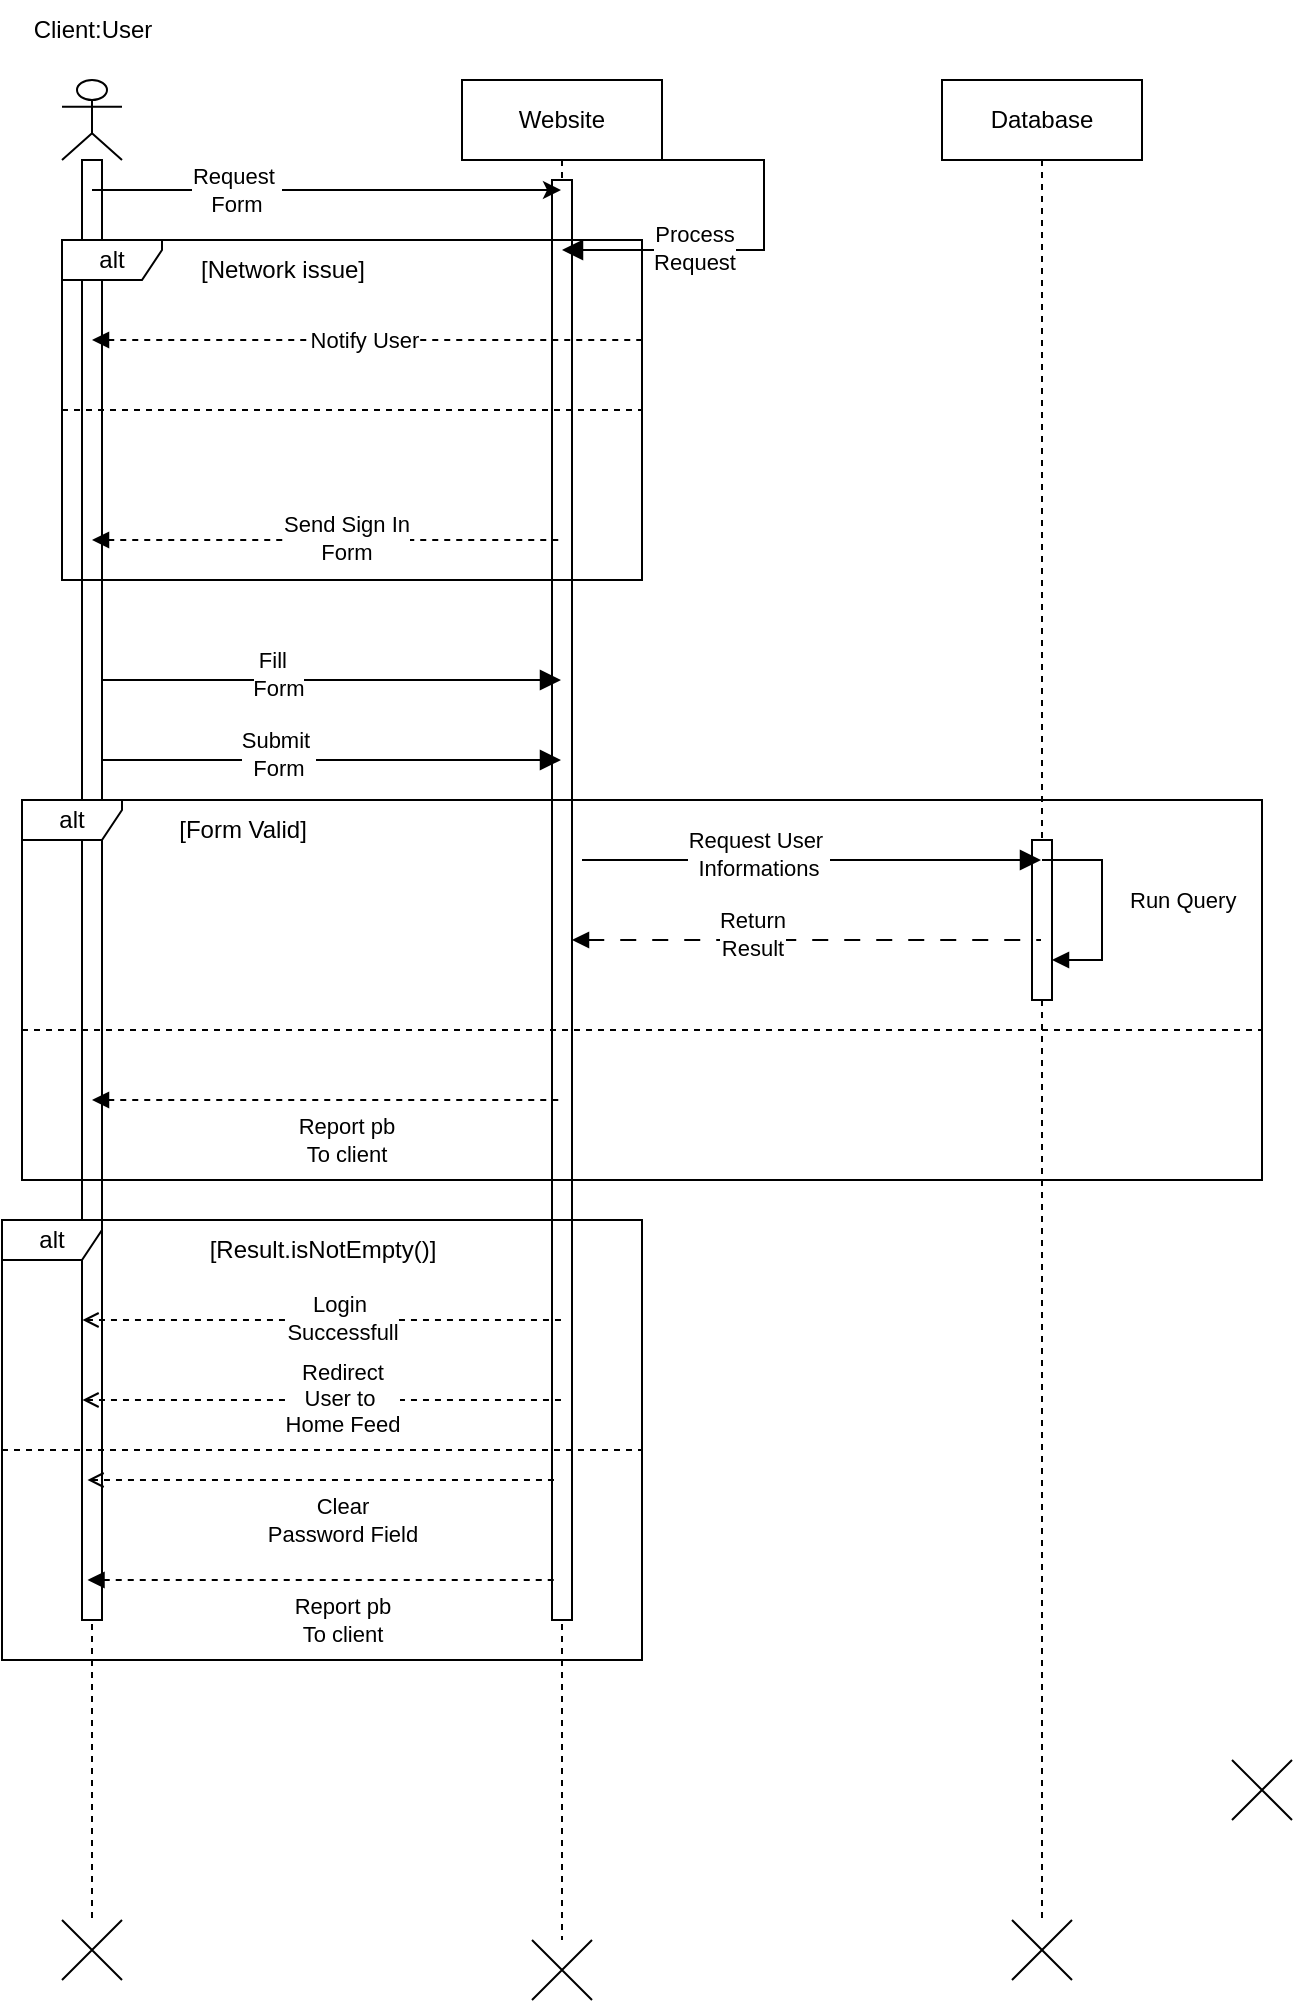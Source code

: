 <mxfile version="22.1.16" type="device">
  <diagram name="Page-1" id="ZDVTGvkGhkuu7oXeUw0Z">
    <mxGraphModel dx="880" dy="572" grid="1" gridSize="10" guides="1" tooltips="1" connect="1" arrows="1" fold="1" page="1" pageScale="1" pageWidth="900" pageHeight="1600" math="0" shadow="0">
      <root>
        <mxCell id="0" />
        <mxCell id="1" parent="0" />
        <mxCell id="jjOs-MebMPRoqMaLnQdF-2" value="" style="shape=umlLifeline;perimeter=lifelinePerimeter;whiteSpace=wrap;html=1;container=1;dropTarget=0;collapsible=0;recursiveResize=0;outlineConnect=0;portConstraint=eastwest;newEdgeStyle={&quot;curved&quot;:0,&quot;rounded&quot;:0};participant=umlActor;" parent="1" vertex="1">
          <mxGeometry x="120" y="40" width="30" height="920" as="geometry" />
        </mxCell>
        <mxCell id="jjOs-MebMPRoqMaLnQdF-42" value="" style="html=1;points=[[0,0,0,0,5],[0,1,0,0,-5],[1,0,0,0,5],[1,1,0,0,-5]];perimeter=orthogonalPerimeter;outlineConnect=0;targetShapes=umlLifeline;portConstraint=eastwest;newEdgeStyle={&quot;curved&quot;:0,&quot;rounded&quot;:0};" parent="jjOs-MebMPRoqMaLnQdF-2" vertex="1">
          <mxGeometry x="10" y="40" width="10" height="730" as="geometry" />
        </mxCell>
        <mxCell id="jjOs-MebMPRoqMaLnQdF-5" value="Website" style="shape=umlLifeline;perimeter=lifelinePerimeter;whiteSpace=wrap;html=1;container=1;dropTarget=0;collapsible=0;recursiveResize=0;outlineConnect=0;portConstraint=eastwest;newEdgeStyle={&quot;curved&quot;:0,&quot;rounded&quot;:0};" parent="1" vertex="1">
          <mxGeometry x="320" y="40" width="100" height="930" as="geometry" />
        </mxCell>
        <mxCell id="jjOs-MebMPRoqMaLnQdF-45" value="" style="html=1;points=[[0,0,0,0,5],[0,1,0,0,-5],[1,0,0,0,5],[1,1,0,0,-5]];perimeter=orthogonalPerimeter;outlineConnect=0;targetShapes=umlLifeline;portConstraint=eastwest;newEdgeStyle={&quot;curved&quot;:0,&quot;rounded&quot;:0};" parent="jjOs-MebMPRoqMaLnQdF-5" vertex="1">
          <mxGeometry x="45" y="50" width="10" height="720" as="geometry" />
        </mxCell>
        <mxCell id="jjOs-MebMPRoqMaLnQdF-6" value="Database" style="shape=umlLifeline;perimeter=lifelinePerimeter;whiteSpace=wrap;html=1;container=1;dropTarget=0;collapsible=0;recursiveResize=0;outlineConnect=0;portConstraint=eastwest;newEdgeStyle={&quot;curved&quot;:0,&quot;rounded&quot;:0};" parent="1" vertex="1">
          <mxGeometry x="560" y="40" width="100" height="920" as="geometry" />
        </mxCell>
        <mxCell id="jjOs-MebMPRoqMaLnQdF-36" value="" style="html=1;points=[];perimeter=orthogonalPerimeter;outlineConnect=0;targetShapes=umlLifeline;portConstraint=eastwest;newEdgeStyle={&quot;edgeStyle&quot;:&quot;elbowEdgeStyle&quot;,&quot;elbow&quot;:&quot;vertical&quot;,&quot;curved&quot;:0,&quot;rounded&quot;:0};" parent="jjOs-MebMPRoqMaLnQdF-6" vertex="1">
          <mxGeometry x="45" y="380" width="10" height="80" as="geometry" />
        </mxCell>
        <mxCell id="jjOs-MebMPRoqMaLnQdF-7" value="alt" style="shape=umlFrame;whiteSpace=wrap;html=1;pointerEvents=0;recursiveResize=0;container=1;collapsible=0;width=50;height=20;" parent="1" vertex="1">
          <mxGeometry x="120" y="120" width="290" height="170" as="geometry" />
        </mxCell>
        <mxCell id="jjOs-MebMPRoqMaLnQdF-8" value="" style="line;strokeWidth=1;dashed=1;labelPosition=center;verticalLabelPosition=bottom;align=left;verticalAlign=top;spacingLeft=20;spacingTop=15;html=1;whiteSpace=wrap;" parent="jjOs-MebMPRoqMaLnQdF-7" vertex="1">
          <mxGeometry y="80" width="290" height="10" as="geometry" />
        </mxCell>
        <mxCell id="jjOs-MebMPRoqMaLnQdF-9" value="[Network issue]" style="text;html=1;align=center;verticalAlign=middle;resizable=0;points=[];autosize=1;strokeColor=none;fillColor=none;" parent="jjOs-MebMPRoqMaLnQdF-7" vertex="1">
          <mxGeometry x="55" width="110" height="30" as="geometry" />
        </mxCell>
        <mxCell id="jjOs-MebMPRoqMaLnQdF-13" value="" style="html=1;verticalAlign=bottom;labelBackgroundColor=none;endArrow=none;endFill=0;dashed=1;rounded=0;startArrow=block;startFill=1;" parent="jjOs-MebMPRoqMaLnQdF-7" source="jjOs-MebMPRoqMaLnQdF-2" edge="1">
          <mxGeometry width="160" relative="1" as="geometry">
            <mxPoint x="130" y="50" as="sourcePoint" />
            <mxPoint x="290" y="50" as="targetPoint" />
          </mxGeometry>
        </mxCell>
        <mxCell id="jjOs-MebMPRoqMaLnQdF-10" value="" style="html=1;verticalAlign=bottom;labelBackgroundColor=none;endArrow=none;endFill=0;dashed=1;rounded=0;startArrow=block;startFill=1;" parent="1" source="jjOs-MebMPRoqMaLnQdF-2" target="jjOs-MebMPRoqMaLnQdF-5" edge="1">
          <mxGeometry width="160" relative="1" as="geometry">
            <mxPoint x="160" y="270" as="sourcePoint" />
            <mxPoint x="275" y="270" as="targetPoint" />
            <Array as="points">
              <mxPoint x="210" y="270" />
            </Array>
          </mxGeometry>
        </mxCell>
        <mxCell id="jjOs-MebMPRoqMaLnQdF-11" value="Notify User" style="edgeLabel;html=1;align=center;verticalAlign=middle;resizable=0;points=[];" parent="jjOs-MebMPRoqMaLnQdF-10" vertex="1" connectable="0">
          <mxGeometry x="-0.061" y="1" relative="1" as="geometry">
            <mxPoint x="26" y="-99" as="offset" />
          </mxGeometry>
        </mxCell>
        <mxCell id="jjOs-MebMPRoqMaLnQdF-12" value="Send Sign In&lt;br style=&quot;border-color: var(--border-color);&quot;&gt;Form" style="edgeLabel;html=1;align=center;verticalAlign=middle;resizable=0;points=[];" parent="jjOs-MebMPRoqMaLnQdF-10" vertex="1" connectable="0">
          <mxGeometry x="0.078" y="1" relative="1" as="geometry">
            <mxPoint as="offset" />
          </mxGeometry>
        </mxCell>
        <mxCell id="jjOs-MebMPRoqMaLnQdF-14" value="" style="endArrow=block;startArrow=none;endFill=1;startFill=0;endSize=8;html=1;verticalAlign=bottom;labelBackgroundColor=none;strokeWidth=1;rounded=0;" parent="1" target="jjOs-MebMPRoqMaLnQdF-5" edge="1">
          <mxGeometry width="160" relative="1" as="geometry">
            <mxPoint x="140" y="340" as="sourcePoint" />
            <mxPoint x="245" y="340" as="targetPoint" />
          </mxGeometry>
        </mxCell>
        <mxCell id="jjOs-MebMPRoqMaLnQdF-15" value="Fill&amp;nbsp;&amp;nbsp;&lt;br&gt;Form" style="edgeLabel;html=1;align=center;verticalAlign=middle;resizable=0;points=[];" parent="jjOs-MebMPRoqMaLnQdF-14" vertex="1" connectable="0">
          <mxGeometry x="-0.238" y="3" relative="1" as="geometry">
            <mxPoint as="offset" />
          </mxGeometry>
        </mxCell>
        <mxCell id="jjOs-MebMPRoqMaLnQdF-16" value="" style="endArrow=block;startArrow=none;endFill=1;startFill=0;endSize=8;html=1;verticalAlign=bottom;labelBackgroundColor=none;strokeWidth=1;rounded=0;" parent="1" target="jjOs-MebMPRoqMaLnQdF-5" edge="1">
          <mxGeometry width="160" relative="1" as="geometry">
            <mxPoint x="140" y="380" as="sourcePoint" />
            <mxPoint x="245" y="380" as="targetPoint" />
          </mxGeometry>
        </mxCell>
        <mxCell id="jjOs-MebMPRoqMaLnQdF-17" value="Submit&amp;nbsp;&lt;br&gt;Form" style="edgeLabel;html=1;align=center;verticalAlign=middle;resizable=0;points=[];" parent="jjOs-MebMPRoqMaLnQdF-16" vertex="1" connectable="0">
          <mxGeometry x="-0.238" y="3" relative="1" as="geometry">
            <mxPoint as="offset" />
          </mxGeometry>
        </mxCell>
        <mxCell id="jjOs-MebMPRoqMaLnQdF-18" style="rounded=0;orthogonalLoop=1;jettySize=auto;html=1;exitX=1;exitY=0;exitDx=0;exitDy=5;exitPerimeter=0;" parent="1" target="jjOs-MebMPRoqMaLnQdF-5" edge="1">
          <mxGeometry relative="1" as="geometry">
            <mxPoint x="135" y="95" as="sourcePoint" />
            <mxPoint x="250" y="95" as="targetPoint" />
          </mxGeometry>
        </mxCell>
        <mxCell id="jjOs-MebMPRoqMaLnQdF-19" value="Request&amp;nbsp;&lt;br&gt;Form" style="edgeLabel;html=1;align=center;verticalAlign=middle;resizable=0;points=[];" parent="jjOs-MebMPRoqMaLnQdF-18" vertex="1" connectable="0">
          <mxGeometry x="-0.389" relative="1" as="geometry">
            <mxPoint as="offset" />
          </mxGeometry>
        </mxCell>
        <mxCell id="jjOs-MebMPRoqMaLnQdF-20" value="" style="endArrow=block;startArrow=none;endFill=1;startFill=0;endSize=8;html=1;verticalAlign=bottom;labelBackgroundColor=none;strokeWidth=1;rounded=0;edgeStyle=orthogonalEdgeStyle;elbow=vertical;" parent="1" edge="1">
          <mxGeometry width="160" relative="1" as="geometry">
            <mxPoint x="370" y="80" as="sourcePoint" />
            <mxPoint x="370" y="125" as="targetPoint" />
            <Array as="points">
              <mxPoint x="471" y="80" />
              <mxPoint x="471" y="125" />
            </Array>
          </mxGeometry>
        </mxCell>
        <mxCell id="jjOs-MebMPRoqMaLnQdF-21" value="Process&lt;br style=&quot;border-color: var(--border-color); text-align: left;&quot;&gt;&lt;span style=&quot;text-align: left;&quot;&gt;Request&lt;/span&gt;" style="edgeLabel;html=1;align=center;verticalAlign=middle;resizable=0;points=[];" parent="jjOs-MebMPRoqMaLnQdF-20" vertex="1" connectable="0">
          <mxGeometry x="0.467" y="-1" relative="1" as="geometry">
            <mxPoint as="offset" />
          </mxGeometry>
        </mxCell>
        <mxCell id="jjOs-MebMPRoqMaLnQdF-22" value="alt" style="shape=umlFrame;whiteSpace=wrap;html=1;pointerEvents=0;recursiveResize=0;container=1;collapsible=0;width=50;height=20;" parent="1" vertex="1">
          <mxGeometry x="100" y="400" width="620" height="190" as="geometry" />
        </mxCell>
        <mxCell id="jjOs-MebMPRoqMaLnQdF-23" value="" style="line;strokeWidth=1;dashed=1;labelPosition=center;verticalLabelPosition=bottom;align=left;verticalAlign=top;spacingLeft=20;spacingTop=15;html=1;whiteSpace=wrap;" parent="jjOs-MebMPRoqMaLnQdF-22" vertex="1">
          <mxGeometry y="110" width="620" height="10" as="geometry" />
        </mxCell>
        <mxCell id="jjOs-MebMPRoqMaLnQdF-24" value="[Form Valid]" style="text;html=1;align=center;verticalAlign=middle;resizable=0;points=[];autosize=1;strokeColor=none;fillColor=none;" parent="jjOs-MebMPRoqMaLnQdF-22" vertex="1">
          <mxGeometry x="65" width="90" height="30" as="geometry" />
        </mxCell>
        <mxCell id="jjOs-MebMPRoqMaLnQdF-25" value="" style="html=1;verticalAlign=bottom;labelBackgroundColor=none;endArrow=none;endFill=0;dashed=1;rounded=0;startArrow=block;startFill=1;" parent="jjOs-MebMPRoqMaLnQdF-22" edge="1">
          <mxGeometry width="160" relative="1" as="geometry">
            <mxPoint x="35" y="150" as="sourcePoint" />
            <mxPoint x="269.5" y="150" as="targetPoint" />
            <Array as="points">
              <mxPoint x="85" y="150" />
            </Array>
          </mxGeometry>
        </mxCell>
        <mxCell id="jjOs-MebMPRoqMaLnQdF-26" value="Report pb&lt;br&gt;To client" style="edgeLabel;html=1;align=center;verticalAlign=middle;resizable=0;points=[];" parent="jjOs-MebMPRoqMaLnQdF-25" vertex="1" connectable="0">
          <mxGeometry x="0.078" y="1" relative="1" as="geometry">
            <mxPoint y="21" as="offset" />
          </mxGeometry>
        </mxCell>
        <mxCell id="jjOs-MebMPRoqMaLnQdF-34" value="" style="endArrow=block;startArrow=none;endFill=1;startFill=0;endSize=8;html=1;verticalAlign=bottom;labelBackgroundColor=none;strokeWidth=1;rounded=0;" parent="jjOs-MebMPRoqMaLnQdF-22" target="jjOs-MebMPRoqMaLnQdF-6" edge="1">
          <mxGeometry width="160" relative="1" as="geometry">
            <mxPoint x="280" y="30" as="sourcePoint" />
            <mxPoint x="500" y="22" as="targetPoint" />
          </mxGeometry>
        </mxCell>
        <mxCell id="jjOs-MebMPRoqMaLnQdF-35" value="Request User&amp;nbsp;&lt;br&gt;Informations" style="edgeLabel;html=1;align=center;verticalAlign=middle;resizable=0;points=[];" parent="jjOs-MebMPRoqMaLnQdF-34" vertex="1" connectable="0">
          <mxGeometry x="-0.238" y="3" relative="1" as="geometry">
            <mxPoint as="offset" />
          </mxGeometry>
        </mxCell>
        <mxCell id="jjOs-MebMPRoqMaLnQdF-38" value="" style="shape=umlDestroy;html=1;" parent="1" vertex="1">
          <mxGeometry x="120" y="960" width="30" height="30" as="geometry" />
        </mxCell>
        <mxCell id="jjOs-MebMPRoqMaLnQdF-39" value="" style="shape=umlDestroy;html=1;" parent="1" vertex="1">
          <mxGeometry x="355" y="970" width="30" height="30" as="geometry" />
        </mxCell>
        <mxCell id="jjOs-MebMPRoqMaLnQdF-40" value="" style="shape=umlDestroy;html=1;" parent="1" vertex="1">
          <mxGeometry x="595" y="960" width="30" height="30" as="geometry" />
        </mxCell>
        <mxCell id="jjOs-MebMPRoqMaLnQdF-41" value="" style="shape=umlDestroy;html=1;" parent="1" vertex="1">
          <mxGeometry x="705" y="880" width="30" height="30" as="geometry" />
        </mxCell>
        <mxCell id="jjOs-MebMPRoqMaLnQdF-29" value="" style="endArrow=none;startArrow=block;endFill=0;startFill=1;endSize=8;html=1;verticalAlign=bottom;labelBackgroundColor=none;strokeWidth=1;rounded=0;dashed=1;dashPattern=8 8;" parent="1" edge="1">
          <mxGeometry width="160" relative="1" as="geometry">
            <mxPoint x="375" y="470" as="sourcePoint" />
            <mxPoint x="609.5" y="470" as="targetPoint" />
          </mxGeometry>
        </mxCell>
        <mxCell id="jjOs-MebMPRoqMaLnQdF-30" value="Return &lt;br&gt;Result" style="edgeLabel;html=1;align=center;verticalAlign=middle;resizable=0;points=[];" parent="jjOs-MebMPRoqMaLnQdF-29" vertex="1" connectable="0">
          <mxGeometry x="-0.238" y="3" relative="1" as="geometry">
            <mxPoint as="offset" />
          </mxGeometry>
        </mxCell>
        <mxCell id="EVzh7YT9NFrKgXxSxyD4-40" value="Run Query" style="html=1;align=left;spacingLeft=2;endArrow=block;rounded=0;edgeStyle=orthogonalEdgeStyle;curved=0;rounded=0;" edge="1" parent="1">
          <mxGeometry x="-0.048" y="10" relative="1" as="geometry">
            <mxPoint x="610" y="430" as="sourcePoint" />
            <Array as="points">
              <mxPoint x="640" y="430" />
              <mxPoint x="640" y="480" />
            </Array>
            <mxPoint x="615" y="480" as="targetPoint" />
            <mxPoint as="offset" />
          </mxGeometry>
        </mxCell>
        <mxCell id="EVzh7YT9NFrKgXxSxyD4-41" value="alt" style="shape=umlFrame;whiteSpace=wrap;html=1;pointerEvents=0;recursiveResize=0;container=1;collapsible=0;width=50;height=20;" vertex="1" parent="1">
          <mxGeometry x="90" y="610" width="320" height="220" as="geometry" />
        </mxCell>
        <mxCell id="EVzh7YT9NFrKgXxSxyD4-42" value="" style="line;strokeWidth=1;dashed=1;labelPosition=center;verticalLabelPosition=bottom;align=left;verticalAlign=top;spacingLeft=20;spacingTop=15;html=1;whiteSpace=wrap;" vertex="1" parent="EVzh7YT9NFrKgXxSxyD4-41">
          <mxGeometry y="110" width="320" height="10" as="geometry" />
        </mxCell>
        <mxCell id="EVzh7YT9NFrKgXxSxyD4-43" value="[Result.isNotEmpty()]" style="text;html=1;align=center;verticalAlign=middle;resizable=0;points=[];autosize=1;strokeColor=none;fillColor=none;" vertex="1" parent="EVzh7YT9NFrKgXxSxyD4-41">
          <mxGeometry x="90" width="140" height="30" as="geometry" />
        </mxCell>
        <mxCell id="EVzh7YT9NFrKgXxSxyD4-44" value="" style="html=1;verticalAlign=bottom;labelBackgroundColor=none;endArrow=none;endFill=0;dashed=1;rounded=0;startArrow=open;startFill=0;" edge="1" parent="EVzh7YT9NFrKgXxSxyD4-41">
          <mxGeometry width="160" relative="1" as="geometry">
            <mxPoint x="42.75" y="130" as="sourcePoint" />
            <mxPoint x="277.25" y="130" as="targetPoint" />
            <Array as="points">
              <mxPoint x="92.75" y="130" />
            </Array>
          </mxGeometry>
        </mxCell>
        <mxCell id="EVzh7YT9NFrKgXxSxyD4-45" value="Clear&lt;br&gt;Password Field" style="edgeLabel;html=1;align=center;verticalAlign=middle;resizable=0;points=[];" vertex="1" connectable="0" parent="EVzh7YT9NFrKgXxSxyD4-44">
          <mxGeometry x="0.078" y="1" relative="1" as="geometry">
            <mxPoint y="21" as="offset" />
          </mxGeometry>
        </mxCell>
        <mxCell id="jjOs-MebMPRoqMaLnQdF-27" value="" style="html=1;verticalAlign=bottom;labelBackgroundColor=none;endArrow=none;endFill=0;dashed=1;rounded=0;startArrow=open;startFill=0;" parent="EVzh7YT9NFrKgXxSxyD4-41" edge="1">
          <mxGeometry width="160" relative="1" as="geometry">
            <mxPoint x="40.25" y="50" as="sourcePoint" />
            <mxPoint x="279.75" y="50" as="targetPoint" />
            <Array as="points">
              <mxPoint x="90.25" y="50" />
            </Array>
          </mxGeometry>
        </mxCell>
        <mxCell id="jjOs-MebMPRoqMaLnQdF-28" value="Login&amp;nbsp;&lt;br&gt;Successfull" style="edgeLabel;html=1;align=center;verticalAlign=middle;resizable=0;points=[];" parent="jjOs-MebMPRoqMaLnQdF-27" vertex="1" connectable="0">
          <mxGeometry x="0.078" y="1" relative="1" as="geometry">
            <mxPoint as="offset" />
          </mxGeometry>
        </mxCell>
        <mxCell id="EVzh7YT9NFrKgXxSxyD4-48" value="" style="html=1;verticalAlign=bottom;labelBackgroundColor=none;endArrow=none;endFill=0;dashed=1;rounded=0;startArrow=block;startFill=1;" edge="1" parent="EVzh7YT9NFrKgXxSxyD4-41">
          <mxGeometry width="160" relative="1" as="geometry">
            <mxPoint x="42.75" y="180" as="sourcePoint" />
            <mxPoint x="277.25" y="180" as="targetPoint" />
            <Array as="points">
              <mxPoint x="92.75" y="180" />
            </Array>
          </mxGeometry>
        </mxCell>
        <mxCell id="EVzh7YT9NFrKgXxSxyD4-49" value="Report pb&lt;br&gt;To client" style="edgeLabel;html=1;align=center;verticalAlign=middle;resizable=0;points=[];" vertex="1" connectable="0" parent="EVzh7YT9NFrKgXxSxyD4-48">
          <mxGeometry x="0.078" y="1" relative="1" as="geometry">
            <mxPoint y="21" as="offset" />
          </mxGeometry>
        </mxCell>
        <mxCell id="EVzh7YT9NFrKgXxSxyD4-50" value="" style="html=1;verticalAlign=bottom;labelBackgroundColor=none;endArrow=none;endFill=0;dashed=1;rounded=0;startArrow=open;startFill=0;" edge="1" parent="EVzh7YT9NFrKgXxSxyD4-41">
          <mxGeometry width="160" relative="1" as="geometry">
            <mxPoint x="40.25" y="90" as="sourcePoint" />
            <mxPoint x="279.75" y="90" as="targetPoint" />
            <Array as="points">
              <mxPoint x="90.25" y="90" />
            </Array>
          </mxGeometry>
        </mxCell>
        <mxCell id="EVzh7YT9NFrKgXxSxyD4-51" value="Redirect&lt;br&gt;User to&amp;nbsp;&lt;br&gt;Home Feed" style="edgeLabel;html=1;align=center;verticalAlign=middle;resizable=0;points=[];" vertex="1" connectable="0" parent="EVzh7YT9NFrKgXxSxyD4-50">
          <mxGeometry x="0.078" y="1" relative="1" as="geometry">
            <mxPoint as="offset" />
          </mxGeometry>
        </mxCell>
        <mxCell id="EVzh7YT9NFrKgXxSxyD4-52" value="Client:User" style="text;html=1;align=center;verticalAlign=middle;resizable=0;points=[];autosize=1;strokeColor=none;fillColor=none;" vertex="1" parent="1">
          <mxGeometry x="95" width="80" height="30" as="geometry" />
        </mxCell>
      </root>
    </mxGraphModel>
  </diagram>
</mxfile>
